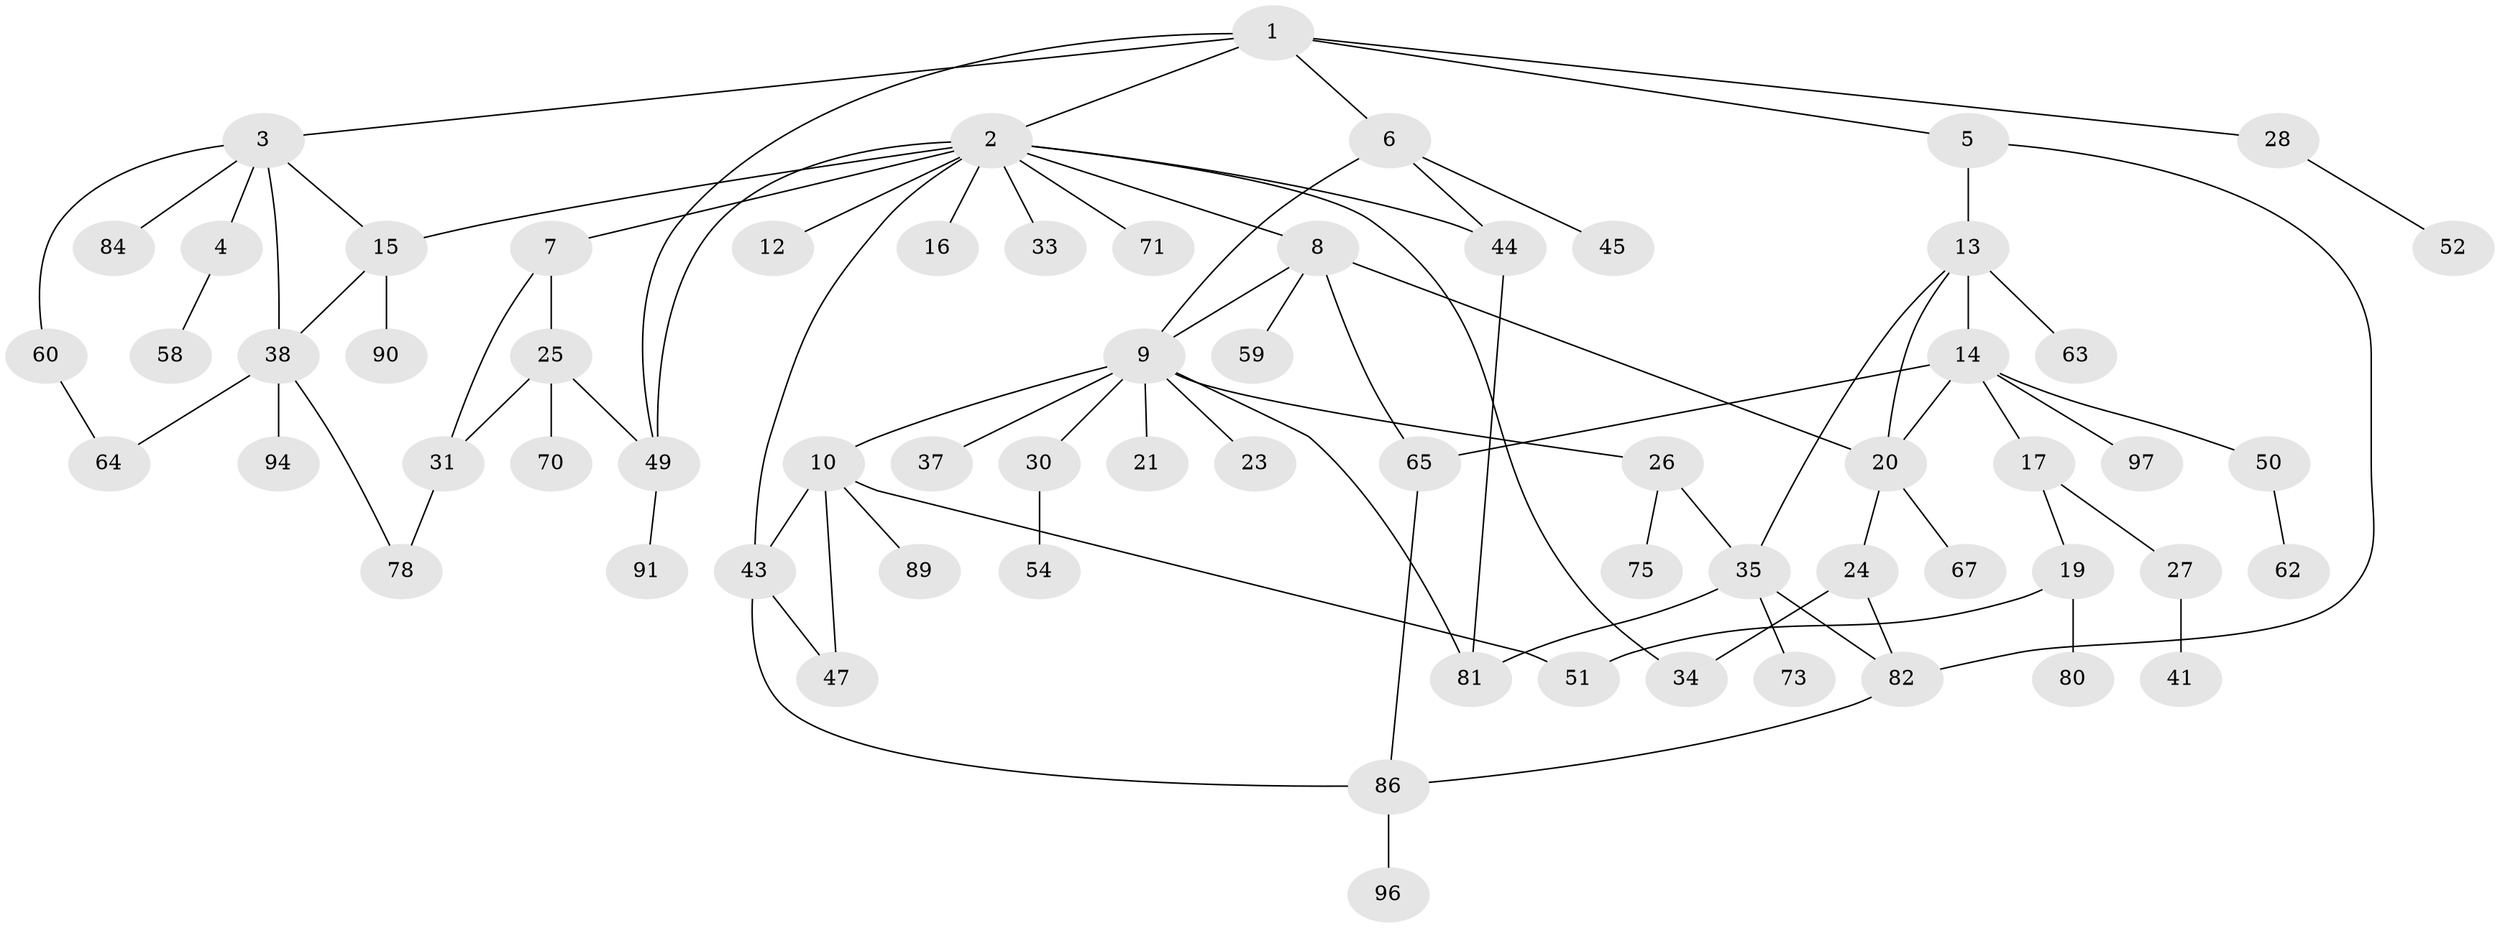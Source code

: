 // original degree distribution, {7: 0.02, 9: 0.01, 6: 0.04, 3: 0.18, 4: 0.12, 2: 0.25, 10: 0.01, 1: 0.36, 5: 0.01}
// Generated by graph-tools (version 1.1) at 2025/54/02/21/25 11:54:43]
// undirected, 66 vertices, 88 edges
graph export_dot {
graph [start="1"]
  node [color=gray90,style=filled];
  1 [super="+11"];
  2 [super="+61"];
  3 [super="+48"];
  4 [super="+57"];
  5 [super="+69"];
  6 [super="+39"];
  7 [super="+18"];
  8 [super="+36"];
  9 [super="+22"];
  10 [super="+29"];
  12;
  13 [super="+98"];
  14 [super="+40"];
  15 [super="+66"];
  16;
  17;
  19 [super="+53"];
  20 [super="+32"];
  21 [super="+93"];
  23;
  24 [super="+46"];
  25;
  26 [super="+77"];
  27;
  28 [super="+83"];
  30 [super="+88"];
  31 [super="+99"];
  33;
  34;
  35 [super="+55"];
  37 [super="+56"];
  38 [super="+42"];
  41;
  43 [super="+76"];
  44;
  45;
  47;
  49 [super="+68"];
  50;
  51;
  52 [super="+74"];
  54;
  58 [super="+100"];
  59;
  60 [super="+72"];
  62;
  63;
  64 [super="+79"];
  65;
  67;
  70 [super="+87"];
  71;
  73;
  75;
  78;
  80;
  81 [super="+95"];
  82 [super="+85"];
  84;
  86 [super="+92"];
  89;
  90;
  91;
  94;
  96;
  97;
  1 -- 2;
  1 -- 3;
  1 -- 5;
  1 -- 6;
  1 -- 28;
  1 -- 49;
  2 -- 7;
  2 -- 8;
  2 -- 12;
  2 -- 15;
  2 -- 16;
  2 -- 33;
  2 -- 71;
  2 -- 34;
  2 -- 43;
  2 -- 44;
  2 -- 49;
  3 -- 4;
  3 -- 38;
  3 -- 60;
  3 -- 84;
  3 -- 15;
  4 -- 58;
  5 -- 13;
  5 -- 82;
  6 -- 44;
  6 -- 9;
  6 -- 45;
  7 -- 25;
  7 -- 31;
  8 -- 9;
  8 -- 65;
  8 -- 59;
  8 -- 20;
  9 -- 10;
  9 -- 21;
  9 -- 23;
  9 -- 26;
  9 -- 30;
  9 -- 37;
  9 -- 81;
  10 -- 89;
  10 -- 43;
  10 -- 51;
  10 -- 47;
  13 -- 14 [weight=3];
  13 -- 20;
  13 -- 63;
  13 -- 35;
  14 -- 17;
  14 -- 50;
  14 -- 97;
  14 -- 65;
  14 -- 20;
  15 -- 90;
  15 -- 38;
  17 -- 19;
  17 -- 27;
  19 -- 80;
  19 -- 51;
  20 -- 24;
  20 -- 67;
  24 -- 34;
  24 -- 82;
  25 -- 49;
  25 -- 70;
  25 -- 31;
  26 -- 35 [weight=2];
  26 -- 75;
  27 -- 41;
  28 -- 52;
  30 -- 54;
  31 -- 78;
  35 -- 73;
  35 -- 81;
  35 -- 82;
  38 -- 78;
  38 -- 94;
  38 -- 64;
  43 -- 47;
  43 -- 86;
  44 -- 81;
  49 -- 91;
  50 -- 62;
  60 -- 64;
  65 -- 86;
  82 -- 86;
  86 -- 96;
}
